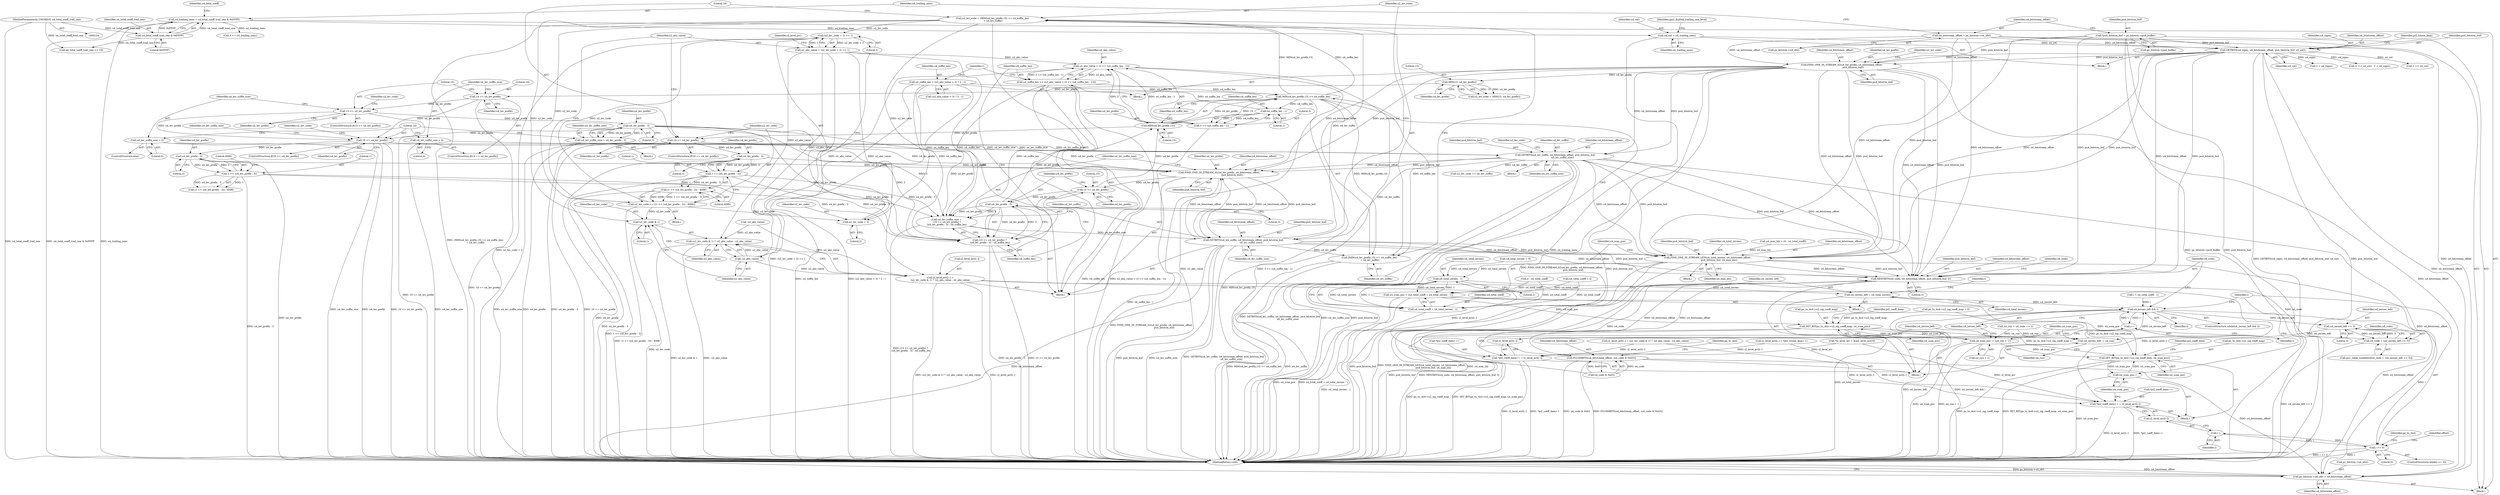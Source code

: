 digraph "0_Android_c57fc3703ae2e0d41b1f6580c50015937f2d23c1_1@integer" {
"1000393" [label="(Call,u2_lev_code = (MIN(u4_lev_prefix,15) << u4_suffix_len)\n + u4_lev_suffix)"];
"1000396" [label="(Call,MIN(u4_lev_prefix,15) << u4_suffix_len)"];
"1000397" [label="(Call,MIN(u4_lev_prefix,15))"];
"1000381" [label="(Call,15 <= u4_lev_prefix)"];
"1000374" [label="(Call,FIND_ONE_IN_STREAM_32(u4_lev_prefix, u4_bitstream_offset,\n                                  pu4_bitstrm_buf))"];
"1000403" [label="(Call,16 <= u4_lev_prefix)"];
"1000327" [label="(Call,u4_lev_prefix - 3)"];
"1000318" [label="(Call,16 <= u4_lev_prefix)"];
"1000301" [label="(Call,15 <= u4_lev_prefix)"];
"1000293" [label="(Call,14 == u4_lev_prefix)"];
"1000281" [label="(Call,MIN(15, u4_lev_prefix))"];
"1000275" [label="(Call,FIND_ONE_IN_STREAM_32(u4_lev_prefix, u4_bitstream_offset,\n                              pu4_bitstrm_buf))"];
"1000167" [label="(Call,u4_bitstream_offset = ps_bitstrm->u4_ofst)"];
"1000237" [label="(Call,GETBITS(u4_signs, u4_bitstream_offset, pu4_bitstrm_buf, u4_cnt))"];
"1000161" [label="(Call,*pu4_bitstrm_buf = ps_bitstrm->pu4_buffer)"];
"1000232" [label="(Call,u4_cnt = u4_trailing_ones)"];
"1000173" [label="(Call,u4_trailing_ones = u4_total_coeff_trail_one & 0xFFFF)"];
"1000175" [label="(Call,u4_total_coeff_trail_one & 0xFFFF)"];
"1000155" [label="(MethodParameterIn,UWORD32 u4_total_coeff_trail_one)"];
"1000310" [label="(Call,u4_lev_prefix - 3)"];
"1000412" [label="(Call,u4_lev_prefix - 3)"];
"1000334" [label="(Call,GETBITS(u4_lev_suffix, u4_bitstream_offset, pu4_bitstrm_buf,\n                    u4_lev_suffix_size))"];
"1000308" [label="(Call,u4_lev_suffix_size = u4_lev_prefix - 3)"];
"1000314" [label="(Call,u4_lev_suffix_size = 0)"];
"1000296" [label="(Call,u4_lev_suffix_size = 4)"];
"1000388" [label="(Call,GETBITS(u4_lev_suffix, u4_bitstream_offset, pu4_bitstrm_buf,\n                    u4_lev_suffix_size))"];
"1000378" [label="(Call,u4_lev_suffix_size =\n (15 <= u4_lev_prefix) ?\n (u4_lev_prefix - 3) : u4_suffix_len)"];
"1000410" [label="(Call,1 << (u4_lev_prefix - 3))"];
"1000325" [label="(Call,1 << (u4_lev_prefix - 3))"];
"1000384" [label="(Call,u4_lev_prefix - 3)"];
"1000435" [label="(Call,u4_suffix_len += (u2_abs_value > (3 << (u4_suffix_len - 1))))"];
"1000437" [label="(Call,u2_abs_value > (3 << (u4_suffix_len - 1)))"];
"1000432" [label="(Call,-u2_abs_value)"];
"1000416" [label="(Call,u2_abs_value = (u2_lev_code + 2) >> 1)"];
"1000418" [label="(Call,(u2_lev_code + 2) >> 1)"];
"1000393" [label="(Call,u2_lev_code = (MIN(u4_lev_prefix,15) << u4_suffix_len)\n + u4_lev_suffix)"];
"1000407" [label="(Call,u2_lev_code += ((1 << (u4_lev_prefix - 3)) - 4096))"];
"1000409" [label="(Call,(1 << (u4_lev_prefix - 3)) - 4096)"];
"1000439" [label="(Call,3 << (u4_suffix_len - 1))"];
"1000441" [label="(Call,u4_suffix_len - 1)"];
"1000361" [label="(Call,u4_suffix_len = (u2_abs_value > 3) ? 2 : 1)"];
"1000423" [label="(Call,i2_level_arr[i--] =\n (u2_lev_code & 1) ? -u2_abs_value : u2_abs_value)"];
"1000524" [label="(Call,*pi2_coeff_data++ = i2_level_arr[i--])"];
"1000550" [label="(Call,*pi2_coeff_data++ = i2_level_arr[i--])"];
"1000428" [label="(Call,(u2_lev_code & 1) ? -u2_abs_value : u2_abs_value)"];
"1000380" [label="(Call,(15 <= u4_lev_prefix) ?\n (u4_lev_prefix - 3) : u4_suffix_len)"];
"1000419" [label="(Call,u2_lev_code + 2)"];
"1000429" [label="(Call,u2_lev_code & 1)"];
"1000395" [label="(Call,(MIN(u4_lev_prefix,15) << u4_suffix_len)\n + u4_lev_suffix)"];
"1000455" [label="(Call,FIND_ONE_IN_STREAM_LEN(u4_total_zeroes, u4_bitstream_offset,\n                               pu4_bitstrm_buf, u4_max_ldz))"];
"1000472" [label="(Call,u4_total_zeroes - 1)"];
"1000468" [label="(Call,u4_scan_pos = (u4_total_coeff + u4_total_zeroes - 1))"];
"1000519" [label="(Call,SET_BIT(ps_tu_4x4->u2_sig_coeff_map, u4_scan_pos))"];
"1000535" [label="(Call,u4_scan_pos -= (u4_run + 1))"];
"1000545" [label="(Call,SET_BIT(ps_tu_4x4->u2_sig_coeff_map, u4_scan_pos))"];
"1000558" [label="(Call,u4_scan_pos--)"];
"1000470" [label="(Call,u4_total_coeff + u4_total_zeroes - 1)"];
"1000476" [label="(Call,u4_zeroes_left = u4_total_zeroes)"];
"1000490" [label="(Call,u4_zeroes_left && i)"];
"1000506" [label="(Call,u4_zeroes_left << 3)"];
"1000504" [label="(Call,u4_code + (u4_zeroes_left << 3))"];
"1000532" [label="(Call,u4_zeroes_left -= u4_run)"];
"1000530" [label="(Call,i--)"];
"1000541" [label="(Call,i >= 0)"];
"1000556" [label="(Call,i--)"];
"1000495" [label="(Call,NEXTBITS(u4_code, u4_bitstream_offset, pu4_bitstrm_buf, 3))"];
"1000514" [label="(Call,FLUSHBITS(u4_bitstream_offset, (u4_code & 0x03)))"];
"1000588" [label="(Call,ps_bitstrm->u4_ofst = u4_bitstream_offset)"];
"1000283" [label="(Identifier,u4_lev_prefix)"];
"1000400" [label="(Identifier,u4_suffix_len)"];
"1000177" [label="(Literal,0xFFFF)"];
"1000241" [label="(Identifier,u4_cnt)"];
"1000438" [label="(Identifier,u2_abs_value)"];
"1000388" [label="(Call,GETBITS(u4_lev_suffix, u4_bitstream_offset, pu4_bitstrm_buf,\n                    u4_lev_suffix_size))"];
"1000385" [label="(Identifier,u4_lev_prefix)"];
"1000275" [label="(Call,FIND_ONE_IN_STREAM_32(u4_lev_prefix, u4_bitstream_offset,\n                              pu4_bitstrm_buf))"];
"1000491" [label="(Identifier,u4_zeroes_left)"];
"1000279" [label="(Call,u2_lev_code = MIN(15, u4_lev_prefix))"];
"1000443" [label="(Literal,1)"];
"1000523" [label="(Identifier,u4_scan_pos)"];
"1000277" [label="(Identifier,u4_bitstream_offset)"];
"1000544" [label="(Block,)"];
"1000420" [label="(Identifier,u2_lev_code)"];
"1000507" [label="(Identifier,u4_zeroes_left)"];
"1000536" [label="(Identifier,u4_scan_pos)"];
"1000416" [label="(Call,u2_abs_value = (u2_lev_code + 2) >> 1)"];
"1000492" [label="(Identifier,i)"];
"1000406" [label="(Block,)"];
"1000458" [label="(Identifier,pu4_bitstrm_buf)"];
"1000399" [label="(Literal,15)"];
"1000386" [label="(Literal,3)"];
"1000335" [label="(Identifier,u4_lev_suffix)"];
"1000417" [label="(Identifier,u2_abs_value)"];
"1000250" [label="(Call,2 + u4_signs)"];
"1000442" [label="(Identifier,u4_suffix_len)"];
"1000547" [label="(Identifier,ps_tu_4x4)"];
"1000472" [label="(Call,u4_total_zeroes - 1)"];
"1000498" [label="(Identifier,pu4_bitstrm_buf)"];
"1000302" [label="(Literal,15)"];
"1000428" [label="(Call,(u2_lev_code & 1) ? -u2_abs_value : u2_abs_value)"];
"1000375" [label="(Identifier,u4_lev_prefix)"];
"1000233" [label="(Identifier,u4_cnt)"];
"1000301" [label="(Call,15 <= u4_lev_prefix)"];
"1000405" [label="(Identifier,u4_lev_prefix)"];
"1000432" [label="(Call,-u2_abs_value)"];
"1000332" [label="(Identifier,u4_lev_suffix_size)"];
"1000473" [label="(Identifier,u4_total_zeroes)"];
"1000553" [label="(Identifier,pi2_coeff_data)"];
"1000519" [label="(Call,SET_BIT(ps_tu_4x4->u2_sig_coeff_map, u4_scan_pos))"];
"1000175" [label="(Call,u4_total_coeff_trail_one & 0xFFFF)"];
"1000371" [label="(Identifier,i)"];
"1000298" [label="(Literal,4)"];
"1000362" [label="(Identifier,u4_suffix_len)"];
"1000180" [label="(Identifier,u4_total_coeff)"];
"1000456" [label="(Identifier,u4_total_zeroes)"];
"1000297" [label="(Identifier,u4_lev_suffix_size)"];
"1000312" [label="(Literal,3)"];
"1000450" [label="(Call,u4_max_ldz = (4 - u4_total_coeff))"];
"1000497" [label="(Identifier,u4_bitstream_offset)"];
"1000268" [label="(Block,)"];
"1000325" [label="(Call,1 << (u4_lev_prefix - 3))"];
"1000434" [label="(Identifier,u2_abs_value)"];
"1000308" [label="(Call,u4_lev_suffix_size = u4_lev_prefix - 3)"];
"1000470" [label="(Call,u4_total_coeff + u4_total_zeroes - 1)"];
"1000246" [label="(Call,(1 << u4_cnt) - 2 + u4_signs)"];
"1000404" [label="(Literal,16)"];
"1000506" [label="(Call,u4_zeroes_left << 3)"];
"1000181" [label="(Call,u4_total_coeff_trail_one >> 16)"];
"1000316" [label="(Literal,0)"];
"1000339" [label="(Call,u2_lev_code += u4_lev_suffix)"];
"1000423" [label="(Call,i2_level_arr[i--] =\n (u2_lev_code & 1) ? -u2_abs_value : u2_abs_value)"];
"1000209" [label="(Call,ps_tu_4x4->u2_sig_coeff_map = 0)"];
"1000361" [label="(Call,u4_suffix_len = (u2_abs_value > 3) ? 2 : 1)"];
"1000173" [label="(Call,u4_trailing_ones = u4_total_coeff_trail_one & 0xFFFF)"];
"1000520" [label="(Call,ps_tu_4x4->u2_sig_coeff_map)"];
"1000330" [label="(Literal,4096)"];
"1000496" [label="(Identifier,u4_code)"];
"1000336" [label="(Identifier,u4_bitstream_offset)"];
"1000541" [label="(Call,i >= 0)"];
"1000592" [label="(Identifier,u4_bitstream_offset)"];
"1000329" [label="(Literal,3)"];
"1000168" [label="(Identifier,u4_bitstream_offset)"];
"1000524" [label="(Call,*pi2_coeff_data++ = i2_level_arr[i--])"];
"1000542" [label="(Identifier,i)"];
"1000324" [label="(Call,(1 << (u4_lev_prefix - 3)) - 4096)"];
"1000480" [label="(Identifier,i)"];
"1000424" [label="(Call,i2_level_arr[i--])"];
"1000381" [label="(Call,15 <= u4_lev_prefix)"];
"1000333" [label="(Block,)"];
"1000433" [label="(Identifier,u2_abs_value)"];
"1000429" [label="(Call,u2_lev_code & 1)"];
"1000439" [label="(Call,3 << (u4_suffix_len - 1))"];
"1000537" [label="(Call,u4_run + 1)"];
"1000162" [label="(Identifier,pu4_bitstrm_buf)"];
"1000505" [label="(Identifier,u4_code)"];
"1000418" [label="(Call,(u2_lev_code + 2) >> 1)"];
"1000327" [label="(Call,u4_lev_prefix - 3)"];
"1000157" [label="(Block,)"];
"1000392" [label="(Identifier,u4_lev_suffix_size)"];
"1000419" [label="(Call,u2_lev_code + 2)"];
"1000415" [label="(Literal,4096)"];
"1000410" [label="(Call,1 << (u4_lev_prefix - 3))"];
"1000588" [label="(Call,ps_bitstrm->u4_ofst = u4_bitstream_offset)"];
"1000229" [label="(Block,)"];
"1000550" [label="(Call,*pi2_coeff_data++ = i2_level_arr[i--])"];
"1000554" [label="(Call,i2_level_arr[i--])"];
"1000376" [label="(Identifier,u4_bitstream_offset)"];
"1000382" [label="(Literal,15)"];
"1000384" [label="(Call,u4_lev_prefix - 3)"];
"1000387" [label="(Identifier,u4_suffix_len)"];
"1000235" [label="(Identifier,gai2_ih264d_trailing_one_level)"];
"1000323" [label="(Identifier,u2_lev_code)"];
"1000306" [label="(Identifier,u2_lev_code)"];
"1000326" [label="(Literal,1)"];
"1000282" [label="(Literal,15)"];
"1000437" [label="(Call,u2_abs_value > (3 << (u4_suffix_len - 1)))"];
"1000530" [label="(Call,i--)"];
"1000300" [label="(ControlStructure,if(15 <= u4_lev_prefix))"];
"1000303" [label="(Identifier,u4_lev_prefix)"];
"1000287" [label="(Call,3 == u4_trailing_ones)"];
"1000412" [label="(Call,u4_lev_prefix - 3)"];
"1000232" [label="(Call,u4_cnt = u4_trailing_ones)"];
"1000543" [label="(Literal,0)"];
"1000396" [label="(Call,MIN(u4_lev_prefix,15) << u4_suffix_len)"];
"1000334" [label="(Call,GETBITS(u4_lev_suffix, u4_bitstream_offset, pu4_bitstrm_buf,\n                    u4_lev_suffix_size))"];
"1000448" [label="(Block,)"];
"1000549" [label="(Identifier,u4_scan_pos)"];
"1000393" [label="(Call,u2_lev_code = (MIN(u4_lev_prefix,15) << u4_suffix_len)\n + u4_lev_suffix)"];
"1000474" [label="(Literal,1)"];
"1000540" [label="(ControlStructure,while(i >= 0))"];
"1000379" [label="(Identifier,u4_lev_suffix_size)"];
"1000169" [label="(Call,ps_bitstrm->u4_ofst)"];
"1000459" [label="(Identifier,u4_max_ldz)"];
"1000493" [label="(Block,)"];
"1000161" [label="(Call,*pu4_bitstrm_buf = ps_bitstrm->pu4_buffer)"];
"1000452" [label="(Call,4 - u4_total_coeff)"];
"1000532" [label="(Call,u4_zeroes_left -= u4_run)"];
"1000440" [label="(Literal,3)"];
"1000409" [label="(Call,(1 << (u4_lev_prefix - 3)) - 4096)"];
"1000455" [label="(Call,FIND_ONE_IN_STREAM_LEN(u4_total_zeroes, u4_bitstream_offset,\n                               pu4_bitstrm_buf, u4_max_ldz))"];
"1000461" [label="(Call,u4_total_zeroes = 0)"];
"1000535" [label="(Call,u4_scan_pos -= (u4_run + 1))"];
"1000476" [label="(Call,u4_zeroes_left = u4_total_zeroes)"];
"1000499" [label="(Literal,3)"];
"1000186" [label="(Call,*i2_level_arr = &ai2_level_arr[3])"];
"1000411" [label="(Literal,1)"];
"1000309" [label="(Identifier,u4_lev_suffix_size)"];
"1000435" [label="(Call,u4_suffix_len += (u2_abs_value > (3 << (u4_suffix_len - 1))))"];
"1000383" [label="(Identifier,u4_lev_prefix)"];
"1000525" [label="(Call,*pi2_coeff_data++)"];
"1000558" [label="(Call,u4_scan_pos--)"];
"1000155" [label="(MethodParameterIn,UWORD32 u4_total_coeff_trail_one)"];
"1000314" [label="(Call,u4_lev_suffix_size = 0)"];
"1000380" [label="(Call,(15 <= u4_lev_prefix) ?\n (u4_lev_prefix - 3) : u4_suffix_len)"];
"1000557" [label="(Identifier,i)"];
"1000337" [label="(Identifier,pu4_bitstrm_buf)"];
"1000534" [label="(Identifier,u4_run)"];
"1000292" [label="(ControlStructure,if(14 == u4_lev_prefix))"];
"1000377" [label="(Identifier,pu4_bitstrm_buf)"];
"1000521" [label="(Identifier,ps_tu_4x4)"];
"1000441" [label="(Call,u4_suffix_len - 1)"];
"1000315" [label="(Identifier,u4_lev_suffix_size)"];
"1000240" [label="(Identifier,pu4_bitstrm_buf)"];
"1000234" [label="(Identifier,u4_trailing_ones)"];
"1000489" [label="(ControlStructure,while(u4_zeroes_left && i))"];
"1000531" [label="(Identifier,i)"];
"1000374" [label="(Call,FIND_ONE_IN_STREAM_32(u4_lev_prefix, u4_bitstream_offset,\n                                  pu4_bitstrm_buf))"];
"1000468" [label="(Call,u4_scan_pos = (u4_total_coeff + u4_total_zeroes - 1))"];
"1000318" [label="(Call,16 <= u4_lev_prefix)"];
"1000363" [label="(Call,(u2_abs_value > 3) ? 2 : 1)"];
"1000176" [label="(Identifier,u4_total_coeff_trail_one)"];
"1000478" [label="(Identifier,u4_total_zeroes)"];
"1000431" [label="(Literal,1)"];
"1000407" [label="(Call,u2_lev_code += ((1 << (u4_lev_prefix - 3)) - 4096))"];
"1000546" [label="(Call,ps_tu_4x4->u2_sig_coeff_map)"];
"1000490" [label="(Call,u4_zeroes_left && i)"];
"1000516" [label="(Call,u4_code & 0x03)"];
"1000502" [label="(Call,pu1_table_runbefore[u4_code + (u4_zeroes_left << 3)])"];
"1000349" [label="(Call,i2_level_arr[i--] = (u2_lev_code & 1) ? -u2_abs_value : u2_abs_value)"];
"1000163" [label="(Call,ps_bitstrm->pu4_buffer)"];
"1000238" [label="(Identifier,u4_signs)"];
"1000479" [label="(Call,i = u4_total_coeff - 1)"];
"1000293" [label="(Call,14 == u4_lev_prefix)"];
"1000445" [label="(Call,u4_total_coeff < 4)"];
"1000304" [label="(Block,)"];
"1000545" [label="(Call,SET_BIT(ps_tu_4x4->u2_sig_coeff_map, u4_scan_pos))"];
"1000401" [label="(Identifier,u4_lev_suffix)"];
"1000495" [label="(Call,NEXTBITS(u4_code, u4_bitstream_offset, pu4_bitstrm_buf, 3))"];
"1000394" [label="(Identifier,u2_lev_code)"];
"1000563" [label="(Identifier,offset)"];
"1000471" [label="(Identifier,u4_total_coeff)"];
"1000276" [label="(Identifier,u4_lev_prefix)"];
"1000391" [label="(Identifier,pu4_bitstrm_buf)"];
"1000320" [label="(Identifier,u4_lev_prefix)"];
"1000414" [label="(Literal,3)"];
"1000294" [label="(Literal,14)"];
"1000338" [label="(Identifier,u4_lev_suffix_size)"];
"1000464" [label="(Block,)"];
"1000378" [label="(Call,u4_lev_suffix_size =\n (15 <= u4_lev_prefix) ?\n (u4_lev_prefix - 3) : u4_suffix_len)"];
"1000239" [label="(Identifier,u4_bitstream_offset)"];
"1000477" [label="(Identifier,u4_zeroes_left)"];
"1000280" [label="(Identifier,u2_lev_code)"];
"1000589" [label="(Call,ps_bitstrm->u4_ofst)"];
"1000436" [label="(Identifier,u4_suffix_len)"];
"1000313" [label="(ControlStructure,else)"];
"1000469" [label="(Identifier,u4_scan_pos)"];
"1000389" [label="(Identifier,u4_lev_suffix)"];
"1000509" [label="(Call,u4_run = u4_code >> 2)"];
"1000295" [label="(Identifier,u4_lev_prefix)"];
"1000390" [label="(Identifier,u4_bitstream_offset)"];
"1000296" [label="(Call,u4_lev_suffix_size = 4)"];
"1000247" [label="(Call,1 << u4_cnt)"];
"1000174" [label="(Identifier,u4_trailing_ones)"];
"1000514" [label="(Call,FLUSHBITS(u4_bitstream_offset, (u4_code & 0x03)))"];
"1000508" [label="(Literal,3)"];
"1000256" [label="(Call,i2_level_arr[i--] = *pi2_trlone_lkup++)"];
"1000408" [label="(Identifier,u2_lev_code)"];
"1000311" [label="(Identifier,u4_lev_prefix)"];
"1000395" [label="(Call,(MIN(u4_lev_prefix,15) << u4_suffix_len)\n + u4_lev_suffix)"];
"1000397" [label="(Call,MIN(u4_lev_prefix,15))"];
"1000457" [label="(Identifier,u4_bitstream_offset)"];
"1000281" [label="(Call,MIN(15, u4_lev_prefix))"];
"1000402" [label="(ControlStructure,if(16 <= u4_lev_prefix))"];
"1000559" [label="(Identifier,u4_scan_pos)"];
"1000501" [label="(Identifier,u4_code)"];
"1000328" [label="(Identifier,u4_lev_prefix)"];
"1000515" [label="(Identifier,u4_bitstream_offset)"];
"1000593" [label="(MethodReturn,void)"];
"1000413" [label="(Identifier,u4_lev_prefix)"];
"1000528" [label="(Call,i2_level_arr[i--])"];
"1000358" [label="(Call,-u2_abs_value)"];
"1000425" [label="(Identifier,i2_level_arr)"];
"1000373" [label="(Block,)"];
"1000237" [label="(Call,GETBITS(u4_signs, u4_bitstream_offset, pu4_bitstrm_buf, u4_cnt))"];
"1000319" [label="(Literal,16)"];
"1000551" [label="(Call,*pi2_coeff_data++)"];
"1000556" [label="(Call,i--)"];
"1000243" [label="(Identifier,pi2_trlone_lkup)"];
"1000340" [label="(Identifier,u2_lev_code)"];
"1000430" [label="(Identifier,u2_lev_code)"];
"1000421" [label="(Literal,2)"];
"1000504" [label="(Call,u4_code + (u4_zeroes_left << 3))"];
"1000398" [label="(Identifier,u4_lev_prefix)"];
"1000317" [label="(ControlStructure,if(16 <= u4_lev_prefix))"];
"1000422" [label="(Literal,1)"];
"1000278" [label="(Identifier,pu4_bitstrm_buf)"];
"1000167" [label="(Call,u4_bitstream_offset = ps_bitstrm->u4_ofst)"];
"1000403" [label="(Call,16 <= u4_lev_prefix)"];
"1000527" [label="(Identifier,pi2_coeff_data)"];
"1000310" [label="(Call,u4_lev_prefix - 3)"];
"1000533" [label="(Identifier,u4_zeroes_left)"];
"1000393" -> "1000373"  [label="AST: "];
"1000393" -> "1000395"  [label="CFG: "];
"1000394" -> "1000393"  [label="AST: "];
"1000395" -> "1000393"  [label="AST: "];
"1000404" -> "1000393"  [label="CFG: "];
"1000393" -> "1000593"  [label="DDG: (MIN(u4_lev_prefix,15) << u4_suffix_len)\n + u4_lev_suffix"];
"1000396" -> "1000393"  [label="DDG: MIN(u4_lev_prefix,15)"];
"1000396" -> "1000393"  [label="DDG: u4_suffix_len"];
"1000388" -> "1000393"  [label="DDG: u4_lev_suffix"];
"1000393" -> "1000407"  [label="DDG: u2_lev_code"];
"1000393" -> "1000418"  [label="DDG: u2_lev_code"];
"1000393" -> "1000419"  [label="DDG: u2_lev_code"];
"1000393" -> "1000429"  [label="DDG: u2_lev_code"];
"1000396" -> "1000395"  [label="AST: "];
"1000396" -> "1000400"  [label="CFG: "];
"1000397" -> "1000396"  [label="AST: "];
"1000400" -> "1000396"  [label="AST: "];
"1000401" -> "1000396"  [label="CFG: "];
"1000396" -> "1000593"  [label="DDG: MIN(u4_lev_prefix,15)"];
"1000396" -> "1000395"  [label="DDG: MIN(u4_lev_prefix,15)"];
"1000396" -> "1000395"  [label="DDG: u4_suffix_len"];
"1000397" -> "1000396"  [label="DDG: u4_lev_prefix"];
"1000397" -> "1000396"  [label="DDG: 15"];
"1000435" -> "1000396"  [label="DDG: u4_suffix_len"];
"1000361" -> "1000396"  [label="DDG: u4_suffix_len"];
"1000396" -> "1000441"  [label="DDG: u4_suffix_len"];
"1000397" -> "1000399"  [label="CFG: "];
"1000398" -> "1000397"  [label="AST: "];
"1000399" -> "1000397"  [label="AST: "];
"1000400" -> "1000397"  [label="CFG: "];
"1000381" -> "1000397"  [label="DDG: u4_lev_prefix"];
"1000384" -> "1000397"  [label="DDG: u4_lev_prefix"];
"1000397" -> "1000403"  [label="DDG: u4_lev_prefix"];
"1000381" -> "1000380"  [label="AST: "];
"1000381" -> "1000383"  [label="CFG: "];
"1000382" -> "1000381"  [label="AST: "];
"1000383" -> "1000381"  [label="AST: "];
"1000385" -> "1000381"  [label="CFG: "];
"1000387" -> "1000381"  [label="CFG: "];
"1000374" -> "1000381"  [label="DDG: u4_lev_prefix"];
"1000381" -> "1000384"  [label="DDG: u4_lev_prefix"];
"1000374" -> "1000373"  [label="AST: "];
"1000374" -> "1000377"  [label="CFG: "];
"1000375" -> "1000374"  [label="AST: "];
"1000376" -> "1000374"  [label="AST: "];
"1000377" -> "1000374"  [label="AST: "];
"1000379" -> "1000374"  [label="CFG: "];
"1000374" -> "1000593"  [label="DDG: FIND_ONE_IN_STREAM_32(u4_lev_prefix, u4_bitstream_offset,\n                                  pu4_bitstrm_buf)"];
"1000403" -> "1000374"  [label="DDG: u4_lev_prefix"];
"1000327" -> "1000374"  [label="DDG: u4_lev_prefix"];
"1000412" -> "1000374"  [label="DDG: u4_lev_prefix"];
"1000318" -> "1000374"  [label="DDG: u4_lev_prefix"];
"1000334" -> "1000374"  [label="DDG: u4_bitstream_offset"];
"1000334" -> "1000374"  [label="DDG: pu4_bitstrm_buf"];
"1000388" -> "1000374"  [label="DDG: u4_bitstream_offset"];
"1000388" -> "1000374"  [label="DDG: pu4_bitstrm_buf"];
"1000275" -> "1000374"  [label="DDG: u4_bitstream_offset"];
"1000275" -> "1000374"  [label="DDG: pu4_bitstrm_buf"];
"1000374" -> "1000388"  [label="DDG: u4_bitstream_offset"];
"1000374" -> "1000388"  [label="DDG: pu4_bitstrm_buf"];
"1000403" -> "1000402"  [label="AST: "];
"1000403" -> "1000405"  [label="CFG: "];
"1000404" -> "1000403"  [label="AST: "];
"1000405" -> "1000403"  [label="AST: "];
"1000408" -> "1000403"  [label="CFG: "];
"1000417" -> "1000403"  [label="CFG: "];
"1000403" -> "1000593"  [label="DDG: u4_lev_prefix"];
"1000403" -> "1000593"  [label="DDG: 16 <= u4_lev_prefix"];
"1000403" -> "1000412"  [label="DDG: u4_lev_prefix"];
"1000327" -> "1000325"  [label="AST: "];
"1000327" -> "1000329"  [label="CFG: "];
"1000328" -> "1000327"  [label="AST: "];
"1000329" -> "1000327"  [label="AST: "];
"1000325" -> "1000327"  [label="CFG: "];
"1000327" -> "1000593"  [label="DDG: u4_lev_prefix"];
"1000327" -> "1000325"  [label="DDG: u4_lev_prefix"];
"1000327" -> "1000325"  [label="DDG: 3"];
"1000318" -> "1000327"  [label="DDG: u4_lev_prefix"];
"1000318" -> "1000317"  [label="AST: "];
"1000318" -> "1000320"  [label="CFG: "];
"1000319" -> "1000318"  [label="AST: "];
"1000320" -> "1000318"  [label="AST: "];
"1000323" -> "1000318"  [label="CFG: "];
"1000332" -> "1000318"  [label="CFG: "];
"1000318" -> "1000593"  [label="DDG: 16 <= u4_lev_prefix"];
"1000318" -> "1000593"  [label="DDG: u4_lev_prefix"];
"1000301" -> "1000318"  [label="DDG: u4_lev_prefix"];
"1000310" -> "1000318"  [label="DDG: u4_lev_prefix"];
"1000293" -> "1000318"  [label="DDG: u4_lev_prefix"];
"1000301" -> "1000300"  [label="AST: "];
"1000301" -> "1000303"  [label="CFG: "];
"1000302" -> "1000301"  [label="AST: "];
"1000303" -> "1000301"  [label="AST: "];
"1000306" -> "1000301"  [label="CFG: "];
"1000315" -> "1000301"  [label="CFG: "];
"1000301" -> "1000593"  [label="DDG: 15 <= u4_lev_prefix"];
"1000293" -> "1000301"  [label="DDG: u4_lev_prefix"];
"1000301" -> "1000310"  [label="DDG: u4_lev_prefix"];
"1000293" -> "1000292"  [label="AST: "];
"1000293" -> "1000295"  [label="CFG: "];
"1000294" -> "1000293"  [label="AST: "];
"1000295" -> "1000293"  [label="AST: "];
"1000297" -> "1000293"  [label="CFG: "];
"1000302" -> "1000293"  [label="CFG: "];
"1000293" -> "1000593"  [label="DDG: 14 == u4_lev_prefix"];
"1000281" -> "1000293"  [label="DDG: u4_lev_prefix"];
"1000281" -> "1000279"  [label="AST: "];
"1000281" -> "1000283"  [label="CFG: "];
"1000282" -> "1000281"  [label="AST: "];
"1000283" -> "1000281"  [label="AST: "];
"1000279" -> "1000281"  [label="CFG: "];
"1000281" -> "1000279"  [label="DDG: 15"];
"1000281" -> "1000279"  [label="DDG: u4_lev_prefix"];
"1000275" -> "1000281"  [label="DDG: u4_lev_prefix"];
"1000275" -> "1000268"  [label="AST: "];
"1000275" -> "1000278"  [label="CFG: "];
"1000276" -> "1000275"  [label="AST: "];
"1000277" -> "1000275"  [label="AST: "];
"1000278" -> "1000275"  [label="AST: "];
"1000280" -> "1000275"  [label="CFG: "];
"1000275" -> "1000593"  [label="DDG: FIND_ONE_IN_STREAM_32(u4_lev_prefix, u4_bitstream_offset,\n                              pu4_bitstrm_buf)"];
"1000275" -> "1000593"  [label="DDG: pu4_bitstrm_buf"];
"1000167" -> "1000275"  [label="DDG: u4_bitstream_offset"];
"1000237" -> "1000275"  [label="DDG: u4_bitstream_offset"];
"1000237" -> "1000275"  [label="DDG: pu4_bitstrm_buf"];
"1000161" -> "1000275"  [label="DDG: pu4_bitstrm_buf"];
"1000275" -> "1000334"  [label="DDG: u4_bitstream_offset"];
"1000275" -> "1000334"  [label="DDG: pu4_bitstrm_buf"];
"1000275" -> "1000455"  [label="DDG: u4_bitstream_offset"];
"1000275" -> "1000455"  [label="DDG: pu4_bitstrm_buf"];
"1000275" -> "1000495"  [label="DDG: u4_bitstream_offset"];
"1000275" -> "1000495"  [label="DDG: pu4_bitstrm_buf"];
"1000275" -> "1000588"  [label="DDG: u4_bitstream_offset"];
"1000167" -> "1000157"  [label="AST: "];
"1000167" -> "1000169"  [label="CFG: "];
"1000168" -> "1000167"  [label="AST: "];
"1000169" -> "1000167"  [label="AST: "];
"1000174" -> "1000167"  [label="CFG: "];
"1000167" -> "1000237"  [label="DDG: u4_bitstream_offset"];
"1000167" -> "1000455"  [label="DDG: u4_bitstream_offset"];
"1000167" -> "1000495"  [label="DDG: u4_bitstream_offset"];
"1000167" -> "1000588"  [label="DDG: u4_bitstream_offset"];
"1000237" -> "1000229"  [label="AST: "];
"1000237" -> "1000241"  [label="CFG: "];
"1000238" -> "1000237"  [label="AST: "];
"1000239" -> "1000237"  [label="AST: "];
"1000240" -> "1000237"  [label="AST: "];
"1000241" -> "1000237"  [label="AST: "];
"1000243" -> "1000237"  [label="CFG: "];
"1000237" -> "1000593"  [label="DDG: GETBITS(u4_signs, u4_bitstream_offset, pu4_bitstrm_buf, u4_cnt)"];
"1000237" -> "1000593"  [label="DDG: pu4_bitstrm_buf"];
"1000161" -> "1000237"  [label="DDG: pu4_bitstrm_buf"];
"1000232" -> "1000237"  [label="DDG: u4_cnt"];
"1000237" -> "1000247"  [label="DDG: u4_cnt"];
"1000237" -> "1000246"  [label="DDG: u4_signs"];
"1000237" -> "1000250"  [label="DDG: u4_signs"];
"1000237" -> "1000455"  [label="DDG: u4_bitstream_offset"];
"1000237" -> "1000455"  [label="DDG: pu4_bitstrm_buf"];
"1000237" -> "1000495"  [label="DDG: u4_bitstream_offset"];
"1000237" -> "1000495"  [label="DDG: pu4_bitstrm_buf"];
"1000237" -> "1000588"  [label="DDG: u4_bitstream_offset"];
"1000161" -> "1000157"  [label="AST: "];
"1000161" -> "1000163"  [label="CFG: "];
"1000162" -> "1000161"  [label="AST: "];
"1000163" -> "1000161"  [label="AST: "];
"1000168" -> "1000161"  [label="CFG: "];
"1000161" -> "1000593"  [label="DDG: ps_bitstrm->pu4_buffer"];
"1000161" -> "1000593"  [label="DDG: pu4_bitstrm_buf"];
"1000161" -> "1000455"  [label="DDG: pu4_bitstrm_buf"];
"1000161" -> "1000495"  [label="DDG: pu4_bitstrm_buf"];
"1000232" -> "1000229"  [label="AST: "];
"1000232" -> "1000234"  [label="CFG: "];
"1000233" -> "1000232"  [label="AST: "];
"1000234" -> "1000232"  [label="AST: "];
"1000235" -> "1000232"  [label="CFG: "];
"1000232" -> "1000593"  [label="DDG: u4_trailing_ones"];
"1000173" -> "1000232"  [label="DDG: u4_trailing_ones"];
"1000173" -> "1000157"  [label="AST: "];
"1000173" -> "1000175"  [label="CFG: "];
"1000174" -> "1000173"  [label="AST: "];
"1000175" -> "1000173"  [label="AST: "];
"1000180" -> "1000173"  [label="CFG: "];
"1000173" -> "1000593"  [label="DDG: u4_trailing_ones"];
"1000173" -> "1000593"  [label="DDG: u4_total_coeff_trail_one & 0xFFFF"];
"1000175" -> "1000173"  [label="DDG: u4_total_coeff_trail_one"];
"1000175" -> "1000173"  [label="DDG: 0xFFFF"];
"1000173" -> "1000287"  [label="DDG: u4_trailing_ones"];
"1000175" -> "1000177"  [label="CFG: "];
"1000176" -> "1000175"  [label="AST: "];
"1000177" -> "1000175"  [label="AST: "];
"1000155" -> "1000175"  [label="DDG: u4_total_coeff_trail_one"];
"1000175" -> "1000181"  [label="DDG: u4_total_coeff_trail_one"];
"1000155" -> "1000154"  [label="AST: "];
"1000155" -> "1000593"  [label="DDG: u4_total_coeff_trail_one"];
"1000155" -> "1000181"  [label="DDG: u4_total_coeff_trail_one"];
"1000310" -> "1000308"  [label="AST: "];
"1000310" -> "1000312"  [label="CFG: "];
"1000311" -> "1000310"  [label="AST: "];
"1000312" -> "1000310"  [label="AST: "];
"1000308" -> "1000310"  [label="CFG: "];
"1000310" -> "1000308"  [label="DDG: u4_lev_prefix"];
"1000310" -> "1000308"  [label="DDG: 3"];
"1000310" -> "1000378"  [label="DDG: u4_lev_prefix"];
"1000310" -> "1000378"  [label="DDG: 3"];
"1000310" -> "1000380"  [label="DDG: u4_lev_prefix"];
"1000310" -> "1000380"  [label="DDG: 3"];
"1000412" -> "1000410"  [label="AST: "];
"1000412" -> "1000414"  [label="CFG: "];
"1000413" -> "1000412"  [label="AST: "];
"1000414" -> "1000412"  [label="AST: "];
"1000410" -> "1000412"  [label="CFG: "];
"1000412" -> "1000593"  [label="DDG: u4_lev_prefix"];
"1000412" -> "1000410"  [label="DDG: u4_lev_prefix"];
"1000412" -> "1000410"  [label="DDG: 3"];
"1000334" -> "1000333"  [label="AST: "];
"1000334" -> "1000338"  [label="CFG: "];
"1000335" -> "1000334"  [label="AST: "];
"1000336" -> "1000334"  [label="AST: "];
"1000337" -> "1000334"  [label="AST: "];
"1000338" -> "1000334"  [label="AST: "];
"1000340" -> "1000334"  [label="CFG: "];
"1000334" -> "1000593"  [label="DDG: GETBITS(u4_lev_suffix, u4_bitstream_offset, pu4_bitstrm_buf,\n                    u4_lev_suffix_size)"];
"1000334" -> "1000593"  [label="DDG: u4_lev_suffix_size"];
"1000334" -> "1000593"  [label="DDG: pu4_bitstrm_buf"];
"1000308" -> "1000334"  [label="DDG: u4_lev_suffix_size"];
"1000314" -> "1000334"  [label="DDG: u4_lev_suffix_size"];
"1000296" -> "1000334"  [label="DDG: u4_lev_suffix_size"];
"1000334" -> "1000339"  [label="DDG: u4_lev_suffix"];
"1000334" -> "1000388"  [label="DDG: u4_lev_suffix"];
"1000334" -> "1000455"  [label="DDG: u4_bitstream_offset"];
"1000334" -> "1000455"  [label="DDG: pu4_bitstrm_buf"];
"1000334" -> "1000495"  [label="DDG: u4_bitstream_offset"];
"1000334" -> "1000495"  [label="DDG: pu4_bitstrm_buf"];
"1000334" -> "1000588"  [label="DDG: u4_bitstream_offset"];
"1000308" -> "1000304"  [label="AST: "];
"1000309" -> "1000308"  [label="AST: "];
"1000319" -> "1000308"  [label="CFG: "];
"1000308" -> "1000593"  [label="DDG: u4_lev_prefix - 3"];
"1000308" -> "1000593"  [label="DDG: u4_lev_suffix_size"];
"1000314" -> "1000313"  [label="AST: "];
"1000314" -> "1000316"  [label="CFG: "];
"1000315" -> "1000314"  [label="AST: "];
"1000316" -> "1000314"  [label="AST: "];
"1000319" -> "1000314"  [label="CFG: "];
"1000314" -> "1000593"  [label="DDG: u4_lev_suffix_size"];
"1000296" -> "1000292"  [label="AST: "];
"1000296" -> "1000298"  [label="CFG: "];
"1000297" -> "1000296"  [label="AST: "];
"1000298" -> "1000296"  [label="AST: "];
"1000319" -> "1000296"  [label="CFG: "];
"1000296" -> "1000593"  [label="DDG: u4_lev_suffix_size"];
"1000388" -> "1000373"  [label="AST: "];
"1000388" -> "1000392"  [label="CFG: "];
"1000389" -> "1000388"  [label="AST: "];
"1000390" -> "1000388"  [label="AST: "];
"1000391" -> "1000388"  [label="AST: "];
"1000392" -> "1000388"  [label="AST: "];
"1000394" -> "1000388"  [label="CFG: "];
"1000388" -> "1000593"  [label="DDG: u4_lev_suffix_size"];
"1000388" -> "1000593"  [label="DDG: GETBITS(u4_lev_suffix, u4_bitstream_offset, pu4_bitstrm_buf,\n                    u4_lev_suffix_size)"];
"1000388" -> "1000593"  [label="DDG: pu4_bitstrm_buf"];
"1000378" -> "1000388"  [label="DDG: u4_lev_suffix_size"];
"1000388" -> "1000395"  [label="DDG: u4_lev_suffix"];
"1000388" -> "1000455"  [label="DDG: u4_bitstream_offset"];
"1000388" -> "1000455"  [label="DDG: pu4_bitstrm_buf"];
"1000388" -> "1000495"  [label="DDG: u4_bitstream_offset"];
"1000388" -> "1000495"  [label="DDG: pu4_bitstrm_buf"];
"1000388" -> "1000588"  [label="DDG: u4_bitstream_offset"];
"1000378" -> "1000373"  [label="AST: "];
"1000378" -> "1000380"  [label="CFG: "];
"1000379" -> "1000378"  [label="AST: "];
"1000380" -> "1000378"  [label="AST: "];
"1000389" -> "1000378"  [label="CFG: "];
"1000378" -> "1000593"  [label="DDG: (15 <= u4_lev_prefix) ?\n (u4_lev_prefix - 3) : u4_suffix_len"];
"1000410" -> "1000378"  [label="DDG: u4_lev_prefix - 3"];
"1000325" -> "1000378"  [label="DDG: u4_lev_prefix - 3"];
"1000384" -> "1000378"  [label="DDG: u4_lev_prefix"];
"1000384" -> "1000378"  [label="DDG: 3"];
"1000435" -> "1000378"  [label="DDG: u4_suffix_len"];
"1000361" -> "1000378"  [label="DDG: u4_suffix_len"];
"1000410" -> "1000409"  [label="AST: "];
"1000411" -> "1000410"  [label="AST: "];
"1000415" -> "1000410"  [label="CFG: "];
"1000410" -> "1000593"  [label="DDG: u4_lev_prefix - 3"];
"1000410" -> "1000380"  [label="DDG: u4_lev_prefix - 3"];
"1000410" -> "1000409"  [label="DDG: 1"];
"1000410" -> "1000409"  [label="DDG: u4_lev_prefix - 3"];
"1000325" -> "1000324"  [label="AST: "];
"1000326" -> "1000325"  [label="AST: "];
"1000330" -> "1000325"  [label="CFG: "];
"1000325" -> "1000593"  [label="DDG: u4_lev_prefix - 3"];
"1000325" -> "1000324"  [label="DDG: 1"];
"1000325" -> "1000324"  [label="DDG: u4_lev_prefix - 3"];
"1000325" -> "1000380"  [label="DDG: u4_lev_prefix - 3"];
"1000384" -> "1000380"  [label="AST: "];
"1000384" -> "1000386"  [label="CFG: "];
"1000385" -> "1000384"  [label="AST: "];
"1000386" -> "1000384"  [label="AST: "];
"1000380" -> "1000384"  [label="CFG: "];
"1000384" -> "1000380"  [label="DDG: u4_lev_prefix"];
"1000384" -> "1000380"  [label="DDG: 3"];
"1000435" -> "1000373"  [label="AST: "];
"1000435" -> "1000437"  [label="CFG: "];
"1000436" -> "1000435"  [label="AST: "];
"1000437" -> "1000435"  [label="AST: "];
"1000371" -> "1000435"  [label="CFG: "];
"1000435" -> "1000593"  [label="DDG: u4_suffix_len"];
"1000435" -> "1000593"  [label="DDG: u2_abs_value > (3 << (u4_suffix_len - 1))"];
"1000435" -> "1000380"  [label="DDG: u4_suffix_len"];
"1000437" -> "1000435"  [label="DDG: u2_abs_value"];
"1000437" -> "1000435"  [label="DDG: 3 << (u4_suffix_len - 1)"];
"1000441" -> "1000435"  [label="DDG: u4_suffix_len"];
"1000437" -> "1000439"  [label="CFG: "];
"1000438" -> "1000437"  [label="AST: "];
"1000439" -> "1000437"  [label="AST: "];
"1000437" -> "1000593"  [label="DDG: u2_abs_value"];
"1000437" -> "1000593"  [label="DDG: 3 << (u4_suffix_len - 1)"];
"1000432" -> "1000437"  [label="DDG: u2_abs_value"];
"1000416" -> "1000437"  [label="DDG: u2_abs_value"];
"1000439" -> "1000437"  [label="DDG: 3"];
"1000439" -> "1000437"  [label="DDG: u4_suffix_len - 1"];
"1000432" -> "1000428"  [label="AST: "];
"1000432" -> "1000433"  [label="CFG: "];
"1000433" -> "1000432"  [label="AST: "];
"1000428" -> "1000432"  [label="CFG: "];
"1000432" -> "1000423"  [label="DDG: u2_abs_value"];
"1000432" -> "1000428"  [label="DDG: u2_abs_value"];
"1000416" -> "1000432"  [label="DDG: u2_abs_value"];
"1000416" -> "1000373"  [label="AST: "];
"1000416" -> "1000418"  [label="CFG: "];
"1000417" -> "1000416"  [label="AST: "];
"1000418" -> "1000416"  [label="AST: "];
"1000425" -> "1000416"  [label="CFG: "];
"1000416" -> "1000593"  [label="DDG: (u2_lev_code + 2) >> 1"];
"1000418" -> "1000416"  [label="DDG: u2_lev_code + 2"];
"1000418" -> "1000416"  [label="DDG: 1"];
"1000416" -> "1000423"  [label="DDG: u2_abs_value"];
"1000416" -> "1000428"  [label="DDG: u2_abs_value"];
"1000418" -> "1000422"  [label="CFG: "];
"1000419" -> "1000418"  [label="AST: "];
"1000422" -> "1000418"  [label="AST: "];
"1000418" -> "1000593"  [label="DDG: u2_lev_code + 2"];
"1000407" -> "1000418"  [label="DDG: u2_lev_code"];
"1000407" -> "1000406"  [label="AST: "];
"1000407" -> "1000409"  [label="CFG: "];
"1000408" -> "1000407"  [label="AST: "];
"1000409" -> "1000407"  [label="AST: "];
"1000417" -> "1000407"  [label="CFG: "];
"1000407" -> "1000593"  [label="DDG: (1 << (u4_lev_prefix - 3)) - 4096"];
"1000409" -> "1000407"  [label="DDG: 1 << (u4_lev_prefix - 3)"];
"1000409" -> "1000407"  [label="DDG: 4096"];
"1000407" -> "1000419"  [label="DDG: u2_lev_code"];
"1000407" -> "1000429"  [label="DDG: u2_lev_code"];
"1000409" -> "1000415"  [label="CFG: "];
"1000415" -> "1000409"  [label="AST: "];
"1000409" -> "1000593"  [label="DDG: 1 << (u4_lev_prefix - 3)"];
"1000439" -> "1000441"  [label="CFG: "];
"1000440" -> "1000439"  [label="AST: "];
"1000441" -> "1000439"  [label="AST: "];
"1000439" -> "1000593"  [label="DDG: u4_suffix_len - 1"];
"1000441" -> "1000439"  [label="DDG: u4_suffix_len"];
"1000441" -> "1000439"  [label="DDG: 1"];
"1000441" -> "1000443"  [label="CFG: "];
"1000442" -> "1000441"  [label="AST: "];
"1000443" -> "1000441"  [label="AST: "];
"1000361" -> "1000268"  [label="AST: "];
"1000361" -> "1000363"  [label="CFG: "];
"1000362" -> "1000361"  [label="AST: "];
"1000363" -> "1000361"  [label="AST: "];
"1000371" -> "1000361"  [label="CFG: "];
"1000361" -> "1000593"  [label="DDG: u4_suffix_len"];
"1000361" -> "1000593"  [label="DDG: (u2_abs_value > 3) ? 2 : 1"];
"1000361" -> "1000380"  [label="DDG: u4_suffix_len"];
"1000423" -> "1000373"  [label="AST: "];
"1000423" -> "1000428"  [label="CFG: "];
"1000424" -> "1000423"  [label="AST: "];
"1000428" -> "1000423"  [label="AST: "];
"1000436" -> "1000423"  [label="CFG: "];
"1000423" -> "1000593"  [label="DDG: (u2_lev_code & 1) ? -u2_abs_value : u2_abs_value"];
"1000423" -> "1000593"  [label="DDG: i2_level_arr[i--]"];
"1000358" -> "1000423"  [label="DDG: u2_abs_value"];
"1000423" -> "1000524"  [label="DDG: i2_level_arr[i--]"];
"1000423" -> "1000550"  [label="DDG: i2_level_arr[i--]"];
"1000524" -> "1000493"  [label="AST: "];
"1000524" -> "1000528"  [label="CFG: "];
"1000525" -> "1000524"  [label="AST: "];
"1000528" -> "1000524"  [label="AST: "];
"1000533" -> "1000524"  [label="CFG: "];
"1000524" -> "1000593"  [label="DDG: *pi2_coeff_data++"];
"1000524" -> "1000593"  [label="DDG: i2_level_arr[i--]"];
"1000186" -> "1000524"  [label="DDG: i2_level_arr"];
"1000349" -> "1000524"  [label="DDG: i2_level_arr[i--]"];
"1000256" -> "1000524"  [label="DDG: i2_level_arr[i--]"];
"1000550" -> "1000544"  [label="AST: "];
"1000550" -> "1000554"  [label="CFG: "];
"1000551" -> "1000550"  [label="AST: "];
"1000554" -> "1000550"  [label="AST: "];
"1000559" -> "1000550"  [label="CFG: "];
"1000550" -> "1000593"  [label="DDG: i2_level_arr[i--]"];
"1000550" -> "1000593"  [label="DDG: *pi2_coeff_data++"];
"1000186" -> "1000550"  [label="DDG: i2_level_arr"];
"1000349" -> "1000550"  [label="DDG: i2_level_arr[i--]"];
"1000256" -> "1000550"  [label="DDG: i2_level_arr[i--]"];
"1000428" -> "1000434"  [label="CFG: "];
"1000429" -> "1000428"  [label="AST: "];
"1000434" -> "1000428"  [label="AST: "];
"1000428" -> "1000593"  [label="DDG: -u2_abs_value"];
"1000428" -> "1000593"  [label="DDG: u2_lev_code & 1"];
"1000358" -> "1000428"  [label="DDG: u2_abs_value"];
"1000380" -> "1000387"  [label="CFG: "];
"1000387" -> "1000380"  [label="AST: "];
"1000380" -> "1000593"  [label="DDG: u4_lev_prefix - 3"];
"1000380" -> "1000593"  [label="DDG: 15 <= u4_lev_prefix"];
"1000419" -> "1000421"  [label="CFG: "];
"1000420" -> "1000419"  [label="AST: "];
"1000421" -> "1000419"  [label="AST: "];
"1000422" -> "1000419"  [label="CFG: "];
"1000429" -> "1000431"  [label="CFG: "];
"1000430" -> "1000429"  [label="AST: "];
"1000431" -> "1000429"  [label="AST: "];
"1000433" -> "1000429"  [label="CFG: "];
"1000434" -> "1000429"  [label="CFG: "];
"1000429" -> "1000593"  [label="DDG: u2_lev_code"];
"1000395" -> "1000401"  [label="CFG: "];
"1000401" -> "1000395"  [label="AST: "];
"1000395" -> "1000593"  [label="DDG: u4_lev_suffix"];
"1000395" -> "1000593"  [label="DDG: MIN(u4_lev_prefix,15) << u4_suffix_len"];
"1000455" -> "1000448"  [label="AST: "];
"1000455" -> "1000459"  [label="CFG: "];
"1000456" -> "1000455"  [label="AST: "];
"1000457" -> "1000455"  [label="AST: "];
"1000458" -> "1000455"  [label="AST: "];
"1000459" -> "1000455"  [label="AST: "];
"1000469" -> "1000455"  [label="CFG: "];
"1000455" -> "1000593"  [label="DDG: FIND_ONE_IN_STREAM_LEN(u4_total_zeroes, u4_bitstream_offset,\n                               pu4_bitstrm_buf, u4_max_ldz)"];
"1000455" -> "1000593"  [label="DDG: u4_max_ldz"];
"1000455" -> "1000593"  [label="DDG: pu4_bitstrm_buf"];
"1000450" -> "1000455"  [label="DDG: u4_max_ldz"];
"1000455" -> "1000472"  [label="DDG: u4_total_zeroes"];
"1000455" -> "1000495"  [label="DDG: u4_bitstream_offset"];
"1000455" -> "1000495"  [label="DDG: pu4_bitstrm_buf"];
"1000455" -> "1000588"  [label="DDG: u4_bitstream_offset"];
"1000472" -> "1000470"  [label="AST: "];
"1000472" -> "1000474"  [label="CFG: "];
"1000473" -> "1000472"  [label="AST: "];
"1000474" -> "1000472"  [label="AST: "];
"1000470" -> "1000472"  [label="CFG: "];
"1000472" -> "1000468"  [label="DDG: u4_total_zeroes"];
"1000472" -> "1000468"  [label="DDG: 1"];
"1000472" -> "1000470"  [label="DDG: u4_total_zeroes"];
"1000472" -> "1000470"  [label="DDG: 1"];
"1000461" -> "1000472"  [label="DDG: u4_total_zeroes"];
"1000472" -> "1000476"  [label="DDG: u4_total_zeroes"];
"1000468" -> "1000464"  [label="AST: "];
"1000468" -> "1000470"  [label="CFG: "];
"1000469" -> "1000468"  [label="AST: "];
"1000470" -> "1000468"  [label="AST: "];
"1000477" -> "1000468"  [label="CFG: "];
"1000468" -> "1000593"  [label="DDG: u4_scan_pos"];
"1000468" -> "1000593"  [label="DDG: u4_total_coeff + u4_total_zeroes - 1"];
"1000445" -> "1000468"  [label="DDG: u4_total_coeff"];
"1000452" -> "1000468"  [label="DDG: u4_total_coeff"];
"1000468" -> "1000519"  [label="DDG: u4_scan_pos"];
"1000468" -> "1000545"  [label="DDG: u4_scan_pos"];
"1000519" -> "1000493"  [label="AST: "];
"1000519" -> "1000523"  [label="CFG: "];
"1000520" -> "1000519"  [label="AST: "];
"1000523" -> "1000519"  [label="AST: "];
"1000527" -> "1000519"  [label="CFG: "];
"1000519" -> "1000593"  [label="DDG: ps_tu_4x4->u2_sig_coeff_map"];
"1000519" -> "1000593"  [label="DDG: SET_BIT(ps_tu_4x4->u2_sig_coeff_map, u4_scan_pos)"];
"1000209" -> "1000519"  [label="DDG: ps_tu_4x4->u2_sig_coeff_map"];
"1000535" -> "1000519"  [label="DDG: u4_scan_pos"];
"1000519" -> "1000535"  [label="DDG: u4_scan_pos"];
"1000519" -> "1000545"  [label="DDG: ps_tu_4x4->u2_sig_coeff_map"];
"1000535" -> "1000493"  [label="AST: "];
"1000535" -> "1000537"  [label="CFG: "];
"1000536" -> "1000535"  [label="AST: "];
"1000537" -> "1000535"  [label="AST: "];
"1000491" -> "1000535"  [label="CFG: "];
"1000535" -> "1000593"  [label="DDG: u4_scan_pos"];
"1000535" -> "1000593"  [label="DDG: u4_run + 1"];
"1000509" -> "1000535"  [label="DDG: u4_run"];
"1000535" -> "1000545"  [label="DDG: u4_scan_pos"];
"1000545" -> "1000544"  [label="AST: "];
"1000545" -> "1000549"  [label="CFG: "];
"1000546" -> "1000545"  [label="AST: "];
"1000549" -> "1000545"  [label="AST: "];
"1000553" -> "1000545"  [label="CFG: "];
"1000545" -> "1000593"  [label="DDG: ps_tu_4x4->u2_sig_coeff_map"];
"1000545" -> "1000593"  [label="DDG: SET_BIT(ps_tu_4x4->u2_sig_coeff_map, u4_scan_pos)"];
"1000209" -> "1000545"  [label="DDG: ps_tu_4x4->u2_sig_coeff_map"];
"1000558" -> "1000545"  [label="DDG: u4_scan_pos"];
"1000545" -> "1000558"  [label="DDG: u4_scan_pos"];
"1000558" -> "1000544"  [label="AST: "];
"1000558" -> "1000559"  [label="CFG: "];
"1000559" -> "1000558"  [label="AST: "];
"1000542" -> "1000558"  [label="CFG: "];
"1000558" -> "1000593"  [label="DDG: u4_scan_pos"];
"1000471" -> "1000470"  [label="AST: "];
"1000470" -> "1000593"  [label="DDG: u4_total_zeroes - 1"];
"1000445" -> "1000470"  [label="DDG: u4_total_coeff"];
"1000452" -> "1000470"  [label="DDG: u4_total_coeff"];
"1000476" -> "1000464"  [label="AST: "];
"1000476" -> "1000478"  [label="CFG: "];
"1000477" -> "1000476"  [label="AST: "];
"1000478" -> "1000476"  [label="AST: "];
"1000480" -> "1000476"  [label="CFG: "];
"1000476" -> "1000593"  [label="DDG: u4_total_zeroes"];
"1000476" -> "1000490"  [label="DDG: u4_zeroes_left"];
"1000490" -> "1000489"  [label="AST: "];
"1000490" -> "1000491"  [label="CFG: "];
"1000490" -> "1000492"  [label="CFG: "];
"1000491" -> "1000490"  [label="AST: "];
"1000492" -> "1000490"  [label="AST: "];
"1000496" -> "1000490"  [label="CFG: "];
"1000542" -> "1000490"  [label="CFG: "];
"1000490" -> "1000593"  [label="DDG: u4_zeroes_left"];
"1000490" -> "1000593"  [label="DDG: u4_zeroes_left && i"];
"1000532" -> "1000490"  [label="DDG: u4_zeroes_left"];
"1000530" -> "1000490"  [label="DDG: i"];
"1000479" -> "1000490"  [label="DDG: i"];
"1000490" -> "1000506"  [label="DDG: u4_zeroes_left"];
"1000490" -> "1000530"  [label="DDG: i"];
"1000490" -> "1000541"  [label="DDG: i"];
"1000506" -> "1000504"  [label="AST: "];
"1000506" -> "1000508"  [label="CFG: "];
"1000507" -> "1000506"  [label="AST: "];
"1000508" -> "1000506"  [label="AST: "];
"1000504" -> "1000506"  [label="CFG: "];
"1000506" -> "1000504"  [label="DDG: u4_zeroes_left"];
"1000506" -> "1000504"  [label="DDG: 3"];
"1000506" -> "1000532"  [label="DDG: u4_zeroes_left"];
"1000504" -> "1000502"  [label="AST: "];
"1000505" -> "1000504"  [label="AST: "];
"1000502" -> "1000504"  [label="CFG: "];
"1000504" -> "1000593"  [label="DDG: u4_zeroes_left << 3"];
"1000495" -> "1000504"  [label="DDG: u4_code"];
"1000532" -> "1000493"  [label="AST: "];
"1000532" -> "1000534"  [label="CFG: "];
"1000533" -> "1000532"  [label="AST: "];
"1000534" -> "1000532"  [label="AST: "];
"1000536" -> "1000532"  [label="CFG: "];
"1000509" -> "1000532"  [label="DDG: u4_run"];
"1000530" -> "1000528"  [label="AST: "];
"1000530" -> "1000531"  [label="CFG: "];
"1000531" -> "1000530"  [label="AST: "];
"1000528" -> "1000530"  [label="CFG: "];
"1000541" -> "1000540"  [label="AST: "];
"1000541" -> "1000543"  [label="CFG: "];
"1000542" -> "1000541"  [label="AST: "];
"1000543" -> "1000541"  [label="AST: "];
"1000547" -> "1000541"  [label="CFG: "];
"1000563" -> "1000541"  [label="CFG: "];
"1000541" -> "1000593"  [label="DDG: i"];
"1000541" -> "1000593"  [label="DDG: i >= 0"];
"1000556" -> "1000541"  [label="DDG: i"];
"1000541" -> "1000556"  [label="DDG: i"];
"1000556" -> "1000554"  [label="AST: "];
"1000556" -> "1000557"  [label="CFG: "];
"1000557" -> "1000556"  [label="AST: "];
"1000554" -> "1000556"  [label="CFG: "];
"1000495" -> "1000493"  [label="AST: "];
"1000495" -> "1000499"  [label="CFG: "];
"1000496" -> "1000495"  [label="AST: "];
"1000497" -> "1000495"  [label="AST: "];
"1000498" -> "1000495"  [label="AST: "];
"1000499" -> "1000495"  [label="AST: "];
"1000501" -> "1000495"  [label="CFG: "];
"1000495" -> "1000593"  [label="DDG: pu4_bitstrm_buf"];
"1000495" -> "1000593"  [label="DDG: NEXTBITS(u4_code, u4_bitstream_offset, pu4_bitstrm_buf, 3)"];
"1000516" -> "1000495"  [label="DDG: u4_code"];
"1000514" -> "1000495"  [label="DDG: u4_bitstream_offset"];
"1000495" -> "1000514"  [label="DDG: u4_bitstream_offset"];
"1000514" -> "1000493"  [label="AST: "];
"1000514" -> "1000516"  [label="CFG: "];
"1000515" -> "1000514"  [label="AST: "];
"1000516" -> "1000514"  [label="AST: "];
"1000521" -> "1000514"  [label="CFG: "];
"1000514" -> "1000593"  [label="DDG: FLUSHBITS(u4_bitstream_offset, (u4_code & 0x03))"];
"1000514" -> "1000593"  [label="DDG: u4_code & 0x03"];
"1000516" -> "1000514"  [label="DDG: u4_code"];
"1000516" -> "1000514"  [label="DDG: 0x03"];
"1000514" -> "1000588"  [label="DDG: u4_bitstream_offset"];
"1000588" -> "1000157"  [label="AST: "];
"1000588" -> "1000592"  [label="CFG: "];
"1000589" -> "1000588"  [label="AST: "];
"1000592" -> "1000588"  [label="AST: "];
"1000593" -> "1000588"  [label="CFG: "];
"1000588" -> "1000593"  [label="DDG: ps_bitstrm->u4_ofst"];
"1000588" -> "1000593"  [label="DDG: u4_bitstream_offset"];
}
